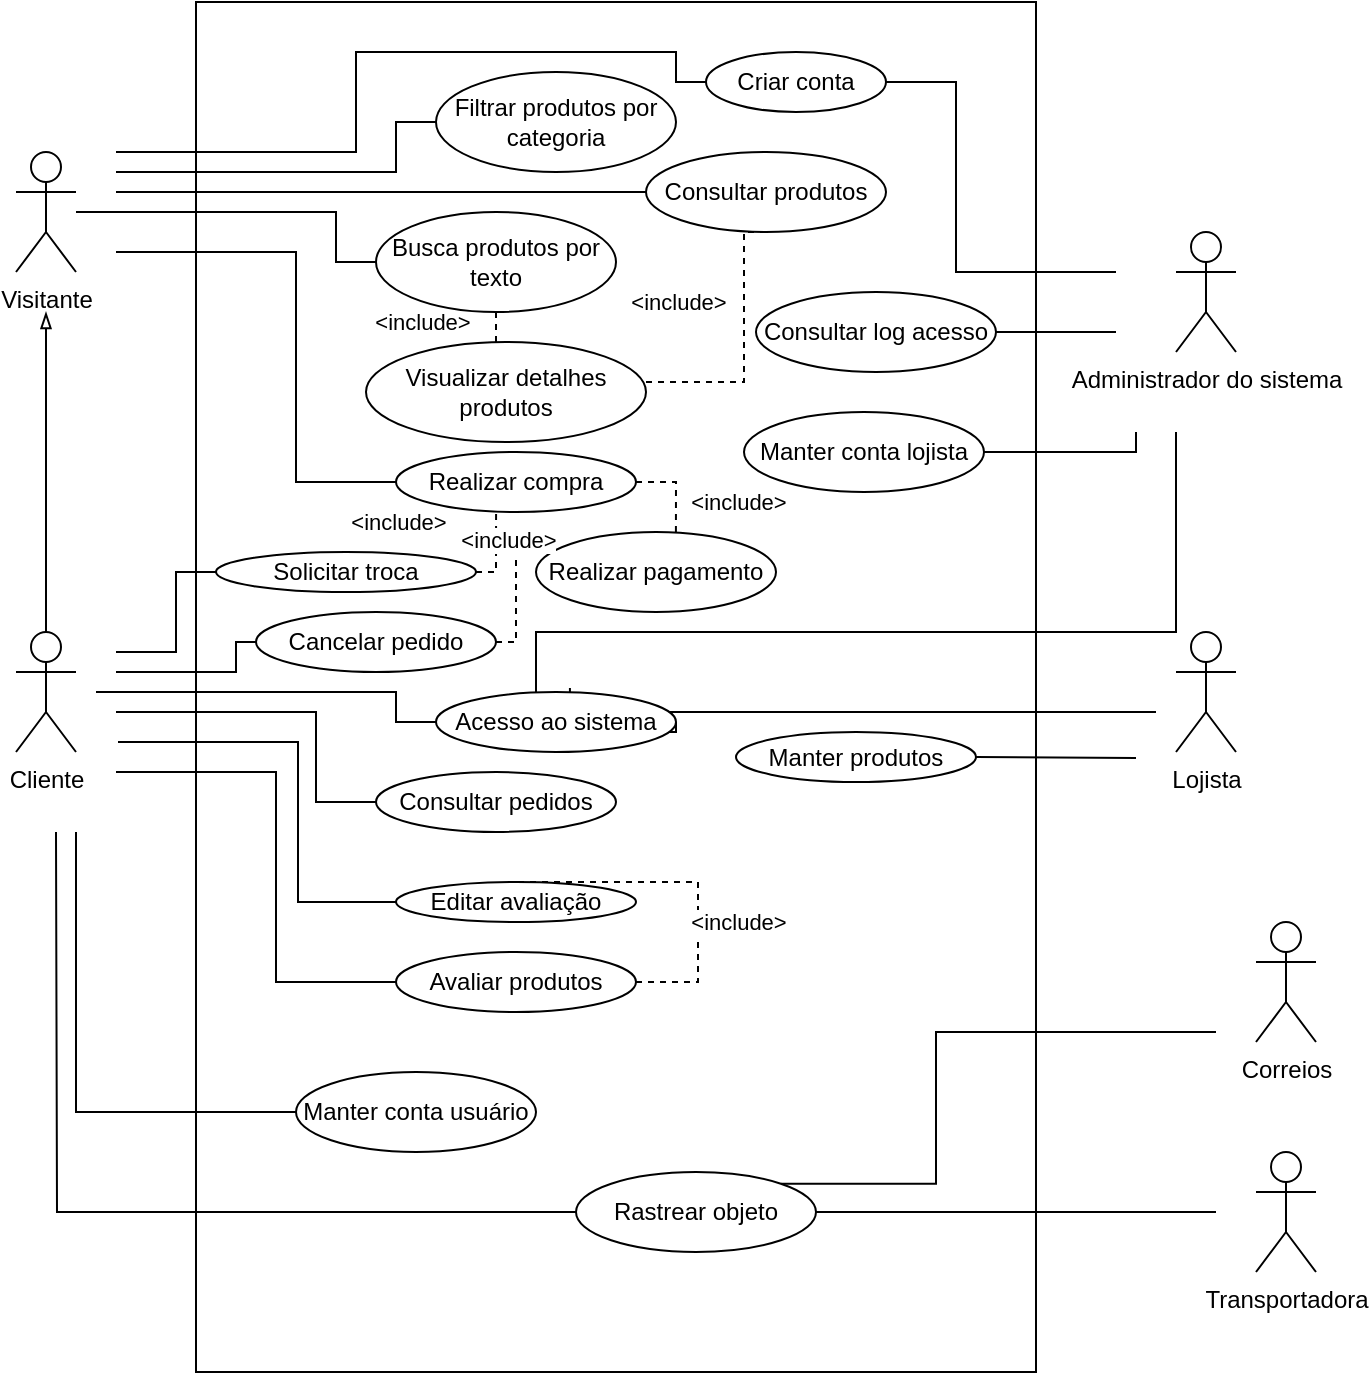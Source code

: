 <mxfile version="18.0.3" type="github">
  <diagram id="YfoiNxUPI32YgYTlC18Y" name="Page-1">
    <mxGraphModel dx="868" dy="452" grid="1" gridSize="10" guides="1" tooltips="1" connect="1" arrows="1" fold="1" page="1" pageScale="1" pageWidth="827" pageHeight="1169" math="0" shadow="0">
      <root>
        <mxCell id="0" />
        <mxCell id="1" parent="0" />
        <mxCell id="hM-VOWL4_1rulBcLeY6O-77" value="" style="rounded=0;whiteSpace=wrap;html=1;fillColor=none;gradientColor=#ffffff;" parent="1" vertex="1">
          <mxGeometry x="179" y="350" width="420" height="685" as="geometry" />
        </mxCell>
        <mxCell id="hM-VOWL4_1rulBcLeY6O-4" style="edgeStyle=orthogonalEdgeStyle;rounded=0;orthogonalLoop=1;jettySize=auto;html=1;endArrow=blockThin;endFill=0;" parent="1" source="hM-VOWL4_1rulBcLeY6O-1" edge="1">
          <mxGeometry relative="1" as="geometry">
            <mxPoint x="104" y="505" as="targetPoint" />
          </mxGeometry>
        </mxCell>
        <mxCell id="hM-VOWL4_1rulBcLeY6O-1" value="&lt;div&gt;Cliente&lt;/div&gt;" style="shape=umlActor;verticalLabelPosition=bottom;verticalAlign=top;html=1;outlineConnect=0;" parent="1" vertex="1">
          <mxGeometry x="89" y="665" width="30" height="60" as="geometry" />
        </mxCell>
        <mxCell id="hM-VOWL4_1rulBcLeY6O-2" value="Visitante" style="shape=umlActor;verticalLabelPosition=bottom;verticalAlign=top;html=1;outlineConnect=0;" parent="1" vertex="1">
          <mxGeometry x="89" y="425" width="30" height="60" as="geometry" />
        </mxCell>
        <mxCell id="hM-VOWL4_1rulBcLeY6O-10" style="edgeStyle=orthogonalEdgeStyle;rounded=0;orthogonalLoop=1;jettySize=auto;html=1;exitX=0;exitY=0.5;exitDx=0;exitDy=0;endArrow=none;endFill=0;" parent="1" source="hM-VOWL4_1rulBcLeY6O-5" target="hM-VOWL4_1rulBcLeY6O-2" edge="1">
          <mxGeometry relative="1" as="geometry">
            <Array as="points">
              <mxPoint x="249" y="480" />
              <mxPoint x="249" y="455" />
            </Array>
          </mxGeometry>
        </mxCell>
        <mxCell id="hM-VOWL4_1rulBcLeY6O-47" value="&amp;lt;include&amp;gt;" style="edgeStyle=orthogonalEdgeStyle;rounded=0;orthogonalLoop=1;jettySize=auto;html=1;endArrow=none;endFill=0;dashed=1;" parent="1" source="hM-VOWL4_1rulBcLeY6O-5" target="hM-VOWL4_1rulBcLeY6O-7" edge="1">
          <mxGeometry x="0.667" y="39" relative="1" as="geometry">
            <mxPoint x="-3" y="-15" as="offset" />
          </mxGeometry>
        </mxCell>
        <mxCell id="hM-VOWL4_1rulBcLeY6O-5" value="Busca produtos por texto" style="ellipse;whiteSpace=wrap;html=1;" parent="1" vertex="1">
          <mxGeometry x="269" y="455" width="120" height="50" as="geometry" />
        </mxCell>
        <mxCell id="hM-VOWL4_1rulBcLeY6O-6" value="Administrador do sistema" style="shape=umlActor;verticalLabelPosition=bottom;verticalAlign=top;html=1;outlineConnect=0;" parent="1" vertex="1">
          <mxGeometry x="669" y="465" width="30" height="60" as="geometry" />
        </mxCell>
        <mxCell id="hM-VOWL4_1rulBcLeY6O-7" value="Visualizar detalhes produtos" style="ellipse;whiteSpace=wrap;html=1;" parent="1" vertex="1">
          <mxGeometry x="264" y="520" width="140" height="50" as="geometry" />
        </mxCell>
        <mxCell id="hM-VOWL4_1rulBcLeY6O-13" value="Transportadora" style="shape=umlActor;verticalLabelPosition=bottom;verticalAlign=top;html=1;outlineConnect=0;" parent="1" vertex="1">
          <mxGeometry x="709" y="925" width="30" height="60" as="geometry" />
        </mxCell>
        <mxCell id="hM-VOWL4_1rulBcLeY6O-15" value="Lojista" style="shape=umlActor;verticalLabelPosition=bottom;verticalAlign=top;html=1;outlineConnect=0;" parent="1" vertex="1">
          <mxGeometry x="669" y="665" width="30" height="60" as="geometry" />
        </mxCell>
        <mxCell id="hM-VOWL4_1rulBcLeY6O-16" value="Correios" style="shape=umlActor;verticalLabelPosition=bottom;verticalAlign=top;html=1;outlineConnect=0;" parent="1" vertex="1">
          <mxGeometry x="709" y="810" width="30" height="60" as="geometry" />
        </mxCell>
        <mxCell id="hM-VOWL4_1rulBcLeY6O-54" style="edgeStyle=orthogonalEdgeStyle;rounded=0;orthogonalLoop=1;jettySize=auto;html=1;exitX=1;exitY=0.5;exitDx=0;exitDy=0;endArrow=none;endFill=0;" parent="1" source="hM-VOWL4_1rulBcLeY6O-17" edge="1">
          <mxGeometry relative="1" as="geometry">
            <mxPoint x="639" y="485" as="targetPoint" />
            <Array as="points">
              <mxPoint x="559" y="390" />
              <mxPoint x="559" y="485" />
              <mxPoint x="619" y="485" />
            </Array>
          </mxGeometry>
        </mxCell>
        <mxCell id="hM-VOWL4_1rulBcLeY6O-55" style="edgeStyle=orthogonalEdgeStyle;rounded=0;orthogonalLoop=1;jettySize=auto;html=1;exitX=0;exitY=0.5;exitDx=0;exitDy=0;endArrow=none;endFill=0;" parent="1" source="hM-VOWL4_1rulBcLeY6O-17" edge="1">
          <mxGeometry relative="1" as="geometry">
            <mxPoint x="139" y="425" as="targetPoint" />
            <Array as="points">
              <mxPoint x="419" y="390" />
              <mxPoint x="419" y="375" />
              <mxPoint x="259" y="375" />
              <mxPoint x="259" y="425" />
            </Array>
          </mxGeometry>
        </mxCell>
        <mxCell id="hM-VOWL4_1rulBcLeY6O-17" value="&lt;div&gt;Criar conta&lt;/div&gt;" style="ellipse;whiteSpace=wrap;html=1;" parent="1" vertex="1">
          <mxGeometry x="434" y="375" width="90" height="30" as="geometry" />
        </mxCell>
        <mxCell id="hM-VOWL4_1rulBcLeY6O-51" style="edgeStyle=orthogonalEdgeStyle;rounded=0;orthogonalLoop=1;jettySize=auto;html=1;exitX=0;exitY=0.5;exitDx=0;exitDy=0;endArrow=none;endFill=0;" parent="1" source="hM-VOWL4_1rulBcLeY6O-22" edge="1">
          <mxGeometry relative="1" as="geometry">
            <mxPoint x="139" y="445" as="targetPoint" />
            <Array as="points">
              <mxPoint x="399" y="445" />
              <mxPoint x="399" y="445" />
            </Array>
          </mxGeometry>
        </mxCell>
        <mxCell id="hM-VOWL4_1rulBcLeY6O-52" value="&amp;lt;include&amp;gt;" style="edgeStyle=orthogonalEdgeStyle;rounded=0;orthogonalLoop=1;jettySize=auto;html=1;exitX=0.5;exitY=1;exitDx=0;exitDy=0;endArrow=none;endFill=0;dashed=1;" parent="1" source="hM-VOWL4_1rulBcLeY6O-22" target="hM-VOWL4_1rulBcLeY6O-7" edge="1">
          <mxGeometry x="-0.326" y="-33" relative="1" as="geometry">
            <Array as="points">
              <mxPoint x="453" y="540" />
            </Array>
            <mxPoint as="offset" />
          </mxGeometry>
        </mxCell>
        <mxCell id="hM-VOWL4_1rulBcLeY6O-22" value="Consultar produtos" style="ellipse;whiteSpace=wrap;html=1;" parent="1" vertex="1">
          <mxGeometry x="404" y="425" width="120" height="40" as="geometry" />
        </mxCell>
        <mxCell id="hM-VOWL4_1rulBcLeY6O-53" style="edgeStyle=orthogonalEdgeStyle;rounded=0;orthogonalLoop=1;jettySize=auto;html=1;endArrow=none;endFill=0;" parent="1" source="hM-VOWL4_1rulBcLeY6O-23" edge="1">
          <mxGeometry relative="1" as="geometry">
            <mxPoint x="139" y="435" as="targetPoint" />
            <Array as="points">
              <mxPoint x="279" y="410" />
              <mxPoint x="279" y="435" />
            </Array>
          </mxGeometry>
        </mxCell>
        <mxCell id="hM-VOWL4_1rulBcLeY6O-23" value="Filtrar produtos por categoria" style="ellipse;whiteSpace=wrap;html=1;" parent="1" vertex="1">
          <mxGeometry x="299" y="385" width="120" height="50" as="geometry" />
        </mxCell>
        <mxCell id="hM-VOWL4_1rulBcLeY6O-57" style="edgeStyle=orthogonalEdgeStyle;rounded=0;orthogonalLoop=1;jettySize=auto;html=1;exitX=0;exitY=0.5;exitDx=0;exitDy=0;endArrow=none;endFill=0;" parent="1" source="hM-VOWL4_1rulBcLeY6O-24" edge="1">
          <mxGeometry relative="1" as="geometry">
            <mxPoint x="129" y="695" as="targetPoint" />
            <Array as="points">
              <mxPoint x="279" y="710" />
              <mxPoint x="279" y="695" />
            </Array>
          </mxGeometry>
        </mxCell>
        <mxCell id="hM-VOWL4_1rulBcLeY6O-58" style="edgeStyle=orthogonalEdgeStyle;rounded=0;orthogonalLoop=1;jettySize=auto;html=1;exitX=1;exitY=0.5;exitDx=0;exitDy=0;endArrow=none;endFill=0;" parent="1" source="hM-VOWL4_1rulBcLeY6O-24" edge="1">
          <mxGeometry relative="1" as="geometry">
            <mxPoint x="669" y="565" as="targetPoint" />
            <Array as="points">
              <mxPoint x="419" y="715" />
              <mxPoint x="379" y="715" />
              <mxPoint x="379" y="705" />
              <mxPoint x="349" y="705" />
              <mxPoint x="349" y="665" />
              <mxPoint x="669" y="665" />
            </Array>
          </mxGeometry>
        </mxCell>
        <mxCell id="hM-VOWL4_1rulBcLeY6O-59" style="edgeStyle=orthogonalEdgeStyle;rounded=0;orthogonalLoop=1;jettySize=auto;html=1;exitX=0.558;exitY=-0.067;exitDx=0;exitDy=0;endArrow=none;endFill=0;exitPerimeter=0;" parent="1" source="hM-VOWL4_1rulBcLeY6O-24" edge="1">
          <mxGeometry relative="1" as="geometry">
            <mxPoint x="659" y="705" as="targetPoint" />
            <Array as="points">
              <mxPoint x="366" y="705" />
              <mxPoint x="659" y="705" />
            </Array>
          </mxGeometry>
        </mxCell>
        <mxCell id="hM-VOWL4_1rulBcLeY6O-24" value="Acesso ao sistema" style="ellipse;whiteSpace=wrap;html=1;" parent="1" vertex="1">
          <mxGeometry x="299" y="695" width="120" height="30" as="geometry" />
        </mxCell>
        <mxCell id="hM-VOWL4_1rulBcLeY6O-56" style="edgeStyle=orthogonalEdgeStyle;rounded=0;orthogonalLoop=1;jettySize=auto;html=1;exitX=0;exitY=0.5;exitDx=0;exitDy=0;endArrow=none;endFill=0;" parent="1" source="hM-VOWL4_1rulBcLeY6O-25" edge="1">
          <mxGeometry relative="1" as="geometry">
            <mxPoint x="139" y="475" as="targetPoint" />
            <Array as="points">
              <mxPoint x="229" y="590" />
              <mxPoint x="229" y="475" />
            </Array>
          </mxGeometry>
        </mxCell>
        <mxCell id="hM-VOWL4_1rulBcLeY6O-60" value="&amp;lt;include&amp;gt;" style="edgeStyle=orthogonalEdgeStyle;rounded=0;orthogonalLoop=1;jettySize=auto;html=1;exitX=1;exitY=0.5;exitDx=0;exitDy=0;entryX=0.583;entryY=0;entryDx=0;entryDy=0;entryPerimeter=0;endArrow=none;endFill=0;dashed=1;" parent="1" source="hM-VOWL4_1rulBcLeY6O-25" target="hM-VOWL4_1rulBcLeY6O-26" edge="1">
          <mxGeometry x="0.331" y="31" relative="1" as="geometry">
            <mxPoint as="offset" />
          </mxGeometry>
        </mxCell>
        <mxCell id="hM-VOWL4_1rulBcLeY6O-25" value="Realizar compra" style="ellipse;whiteSpace=wrap;html=1;" parent="1" vertex="1">
          <mxGeometry x="279" y="575" width="120" height="30" as="geometry" />
        </mxCell>
        <mxCell id="hM-VOWL4_1rulBcLeY6O-26" value="Realizar pagamento" style="ellipse;whiteSpace=wrap;html=1;" parent="1" vertex="1">
          <mxGeometry x="349" y="615" width="120" height="40" as="geometry" />
        </mxCell>
        <mxCell id="hM-VOWL4_1rulBcLeY6O-61" style="edgeStyle=orthogonalEdgeStyle;rounded=0;orthogonalLoop=1;jettySize=auto;html=1;exitX=0;exitY=0.5;exitDx=0;exitDy=0;endArrow=none;endFill=0;" parent="1" source="hM-VOWL4_1rulBcLeY6O-27" edge="1">
          <mxGeometry relative="1" as="geometry">
            <mxPoint x="139" y="705" as="targetPoint" />
            <Array as="points">
              <mxPoint x="239" y="750" />
              <mxPoint x="239" y="705" />
              <mxPoint x="139" y="705" />
            </Array>
          </mxGeometry>
        </mxCell>
        <mxCell id="hM-VOWL4_1rulBcLeY6O-27" value="Consultar pedidos" style="ellipse;whiteSpace=wrap;html=1;" parent="1" vertex="1">
          <mxGeometry x="269" y="735" width="120" height="30" as="geometry" />
        </mxCell>
        <mxCell id="hM-VOWL4_1rulBcLeY6O-62" style="edgeStyle=orthogonalEdgeStyle;rounded=0;orthogonalLoop=1;jettySize=auto;html=1;endArrow=none;endFill=0;" parent="1" source="hM-VOWL4_1rulBcLeY6O-28" edge="1">
          <mxGeometry relative="1" as="geometry">
            <mxPoint x="109" y="765" as="targetPoint" />
          </mxGeometry>
        </mxCell>
        <mxCell id="hM-VOWL4_1rulBcLeY6O-63" style="edgeStyle=orthogonalEdgeStyle;rounded=0;orthogonalLoop=1;jettySize=auto;html=1;exitX=1;exitY=0.5;exitDx=0;exitDy=0;endArrow=none;endFill=0;" parent="1" source="hM-VOWL4_1rulBcLeY6O-28" edge="1">
          <mxGeometry relative="1" as="geometry">
            <mxPoint x="689" y="955" as="targetPoint" />
          </mxGeometry>
        </mxCell>
        <mxCell id="uQkzH6wwBrsQ6fYfF0AR-1" style="edgeStyle=orthogonalEdgeStyle;rounded=0;orthogonalLoop=1;jettySize=auto;html=1;exitX=1;exitY=0;exitDx=0;exitDy=0;endArrow=none;endFill=0;" parent="1" source="hM-VOWL4_1rulBcLeY6O-28" edge="1">
          <mxGeometry relative="1" as="geometry">
            <mxPoint x="689" y="865" as="targetPoint" />
            <Array as="points">
              <mxPoint x="549" y="941" />
              <mxPoint x="549" y="865" />
            </Array>
          </mxGeometry>
        </mxCell>
        <mxCell id="hM-VOWL4_1rulBcLeY6O-28" value="Rastrear objeto" style="ellipse;whiteSpace=wrap;html=1;" parent="1" vertex="1">
          <mxGeometry x="369" y="935" width="120" height="40" as="geometry" />
        </mxCell>
        <mxCell id="hM-VOWL4_1rulBcLeY6O-65" style="edgeStyle=orthogonalEdgeStyle;rounded=0;orthogonalLoop=1;jettySize=auto;html=1;exitX=0;exitY=0.5;exitDx=0;exitDy=0;endArrow=none;endFill=0;" parent="1" source="hM-VOWL4_1rulBcLeY6O-32" edge="1">
          <mxGeometry relative="1" as="geometry">
            <mxPoint x="139" y="735" as="targetPoint" />
            <Array as="points">
              <mxPoint x="219" y="840" />
              <mxPoint x="219" y="735" />
            </Array>
          </mxGeometry>
        </mxCell>
        <mxCell id="hM-VOWL4_1rulBcLeY6O-67" value="&amp;lt;include&amp;gt;" style="edgeStyle=orthogonalEdgeStyle;rounded=0;orthogonalLoop=1;jettySize=auto;html=1;exitX=1;exitY=0.5;exitDx=0;exitDy=0;entryX=0.5;entryY=0;entryDx=0;entryDy=0;endArrow=none;endFill=0;dashed=1;" parent="1" source="hM-VOWL4_1rulBcLeY6O-32" target="hM-VOWL4_1rulBcLeY6O-33" edge="1">
          <mxGeometry x="-0.291" y="-20" relative="1" as="geometry">
            <Array as="points">
              <mxPoint x="430" y="840" />
              <mxPoint x="430" y="790" />
            </Array>
            <mxPoint as="offset" />
          </mxGeometry>
        </mxCell>
        <mxCell id="hM-VOWL4_1rulBcLeY6O-32" value="Avaliar produtos" style="ellipse;whiteSpace=wrap;html=1;" parent="1" vertex="1">
          <mxGeometry x="279" y="825" width="120" height="30" as="geometry" />
        </mxCell>
        <mxCell id="mX_xieqaY8ShQNDqnQQq-1" style="edgeStyle=orthogonalEdgeStyle;rounded=0;orthogonalLoop=1;jettySize=auto;html=1;exitX=0;exitY=0.5;exitDx=0;exitDy=0;endArrow=none;endFill=0;" edge="1" parent="1" source="hM-VOWL4_1rulBcLeY6O-33">
          <mxGeometry relative="1" as="geometry">
            <mxPoint x="140" y="720" as="targetPoint" />
            <Array as="points">
              <mxPoint x="230" y="800" />
              <mxPoint x="230" y="720" />
            </Array>
          </mxGeometry>
        </mxCell>
        <mxCell id="hM-VOWL4_1rulBcLeY6O-33" value="Editar avaliação" style="ellipse;whiteSpace=wrap;html=1;" parent="1" vertex="1">
          <mxGeometry x="279" y="790" width="120" height="20" as="geometry" />
        </mxCell>
        <mxCell id="hM-VOWL4_1rulBcLeY6O-68" style="edgeStyle=orthogonalEdgeStyle;rounded=0;orthogonalLoop=1;jettySize=auto;html=1;exitX=0;exitY=0.5;exitDx=0;exitDy=0;endArrow=none;endFill=0;" parent="1" source="hM-VOWL4_1rulBcLeY6O-34" edge="1">
          <mxGeometry relative="1" as="geometry">
            <mxPoint x="139" y="675" as="targetPoint" />
            <Array as="points">
              <mxPoint x="169" y="635" />
              <mxPoint x="169" y="675" />
            </Array>
          </mxGeometry>
        </mxCell>
        <mxCell id="hM-VOWL4_1rulBcLeY6O-70" value="&amp;lt;include&amp;gt;" style="edgeStyle=orthogonalEdgeStyle;rounded=0;orthogonalLoop=1;jettySize=auto;html=1;exitX=1;exitY=0.5;exitDx=0;exitDy=0;entryX=0.417;entryY=1;entryDx=0;entryDy=0;entryPerimeter=0;endArrow=none;endFill=0;dashed=1;" parent="1" source="hM-VOWL4_1rulBcLeY6O-34" target="hM-VOWL4_1rulBcLeY6O-25" edge="1">
          <mxGeometry x="-1" y="46" relative="1" as="geometry">
            <mxPoint x="-39" y="21" as="offset" />
          </mxGeometry>
        </mxCell>
        <mxCell id="hM-VOWL4_1rulBcLeY6O-34" value="Solicitar troca" style="ellipse;whiteSpace=wrap;html=1;" parent="1" vertex="1">
          <mxGeometry x="189" y="625" width="130" height="20" as="geometry" />
        </mxCell>
        <mxCell id="hM-VOWL4_1rulBcLeY6O-71" style="edgeStyle=orthogonalEdgeStyle;rounded=0;orthogonalLoop=1;jettySize=auto;html=1;endArrow=none;endFill=0;" parent="1" source="hM-VOWL4_1rulBcLeY6O-35" edge="1">
          <mxGeometry relative="1" as="geometry">
            <mxPoint x="139" y="685" as="targetPoint" />
            <Array as="points">
              <mxPoint x="199" y="670" />
              <mxPoint x="199" y="685" />
            </Array>
          </mxGeometry>
        </mxCell>
        <mxCell id="hM-VOWL4_1rulBcLeY6O-72" value="&amp;lt;include&amp;gt;" style="edgeStyle=orthogonalEdgeStyle;rounded=0;orthogonalLoop=1;jettySize=auto;html=1;exitX=1;exitY=0.5;exitDx=0;exitDy=0;endArrow=none;endFill=0;dashed=1;" parent="1" source="hM-VOWL4_1rulBcLeY6O-35" edge="1">
          <mxGeometry x="0.867" y="-1" relative="1" as="geometry">
            <Array as="points">
              <mxPoint x="339" y="670" />
            </Array>
            <mxPoint x="330" y="620" as="targetPoint" />
            <mxPoint as="offset" />
          </mxGeometry>
        </mxCell>
        <mxCell id="hM-VOWL4_1rulBcLeY6O-35" value="Cancelar pedido" style="ellipse;whiteSpace=wrap;html=1;" parent="1" vertex="1">
          <mxGeometry x="209" y="655" width="120" height="30" as="geometry" />
        </mxCell>
        <mxCell id="hM-VOWL4_1rulBcLeY6O-73" style="edgeStyle=orthogonalEdgeStyle;rounded=0;orthogonalLoop=1;jettySize=auto;html=1;exitX=1;exitY=0.5;exitDx=0;exitDy=0;endArrow=none;endFill=0;" parent="1" source="hM-VOWL4_1rulBcLeY6O-38" edge="1">
          <mxGeometry relative="1" as="geometry">
            <mxPoint x="649" y="728" as="targetPoint" />
            <Array as="points">
              <mxPoint x="649" y="728" />
            </Array>
          </mxGeometry>
        </mxCell>
        <mxCell id="hM-VOWL4_1rulBcLeY6O-38" value="Manter produtos" style="ellipse;whiteSpace=wrap;html=1;" parent="1" vertex="1">
          <mxGeometry x="449" y="715" width="120" height="25" as="geometry" />
        </mxCell>
        <mxCell id="hM-VOWL4_1rulBcLeY6O-74" style="edgeStyle=orthogonalEdgeStyle;rounded=0;orthogonalLoop=1;jettySize=auto;html=1;exitX=0;exitY=0.5;exitDx=0;exitDy=0;endArrow=none;endFill=0;" parent="1" source="hM-VOWL4_1rulBcLeY6O-39" edge="1">
          <mxGeometry relative="1" as="geometry">
            <mxPoint x="119" y="765" as="targetPoint" />
            <Array as="points">
              <mxPoint x="119" y="905" />
            </Array>
          </mxGeometry>
        </mxCell>
        <mxCell id="hM-VOWL4_1rulBcLeY6O-39" value="Manter conta usuário" style="ellipse;whiteSpace=wrap;html=1;" parent="1" vertex="1">
          <mxGeometry x="229" y="885" width="120" height="40" as="geometry" />
        </mxCell>
        <mxCell id="hM-VOWL4_1rulBcLeY6O-75" style="edgeStyle=orthogonalEdgeStyle;rounded=0;orthogonalLoop=1;jettySize=auto;html=1;exitX=1;exitY=0.5;exitDx=0;exitDy=0;endArrow=none;endFill=0;" parent="1" source="hM-VOWL4_1rulBcLeY6O-40" edge="1">
          <mxGeometry relative="1" as="geometry">
            <mxPoint x="649" y="565" as="targetPoint" />
            <Array as="points">
              <mxPoint x="649" y="575" />
            </Array>
          </mxGeometry>
        </mxCell>
        <mxCell id="hM-VOWL4_1rulBcLeY6O-40" value="Manter conta lojista" style="ellipse;whiteSpace=wrap;html=1;" parent="1" vertex="1">
          <mxGeometry x="453" y="555" width="120" height="40" as="geometry" />
        </mxCell>
        <mxCell id="hM-VOWL4_1rulBcLeY6O-76" style="edgeStyle=orthogonalEdgeStyle;rounded=0;orthogonalLoop=1;jettySize=auto;html=1;exitX=1;exitY=0.5;exitDx=0;exitDy=0;endArrow=none;endFill=0;" parent="1" source="hM-VOWL4_1rulBcLeY6O-41" edge="1">
          <mxGeometry relative="1" as="geometry">
            <mxPoint x="629" y="515" as="targetPoint" />
            <Array as="points">
              <mxPoint x="639" y="515" />
            </Array>
          </mxGeometry>
        </mxCell>
        <mxCell id="hM-VOWL4_1rulBcLeY6O-41" value="&lt;div&gt;Consultar log acesso&lt;/div&gt;" style="ellipse;whiteSpace=wrap;html=1;" parent="1" vertex="1">
          <mxGeometry x="459" y="495" width="120" height="40" as="geometry" />
        </mxCell>
      </root>
    </mxGraphModel>
  </diagram>
</mxfile>
